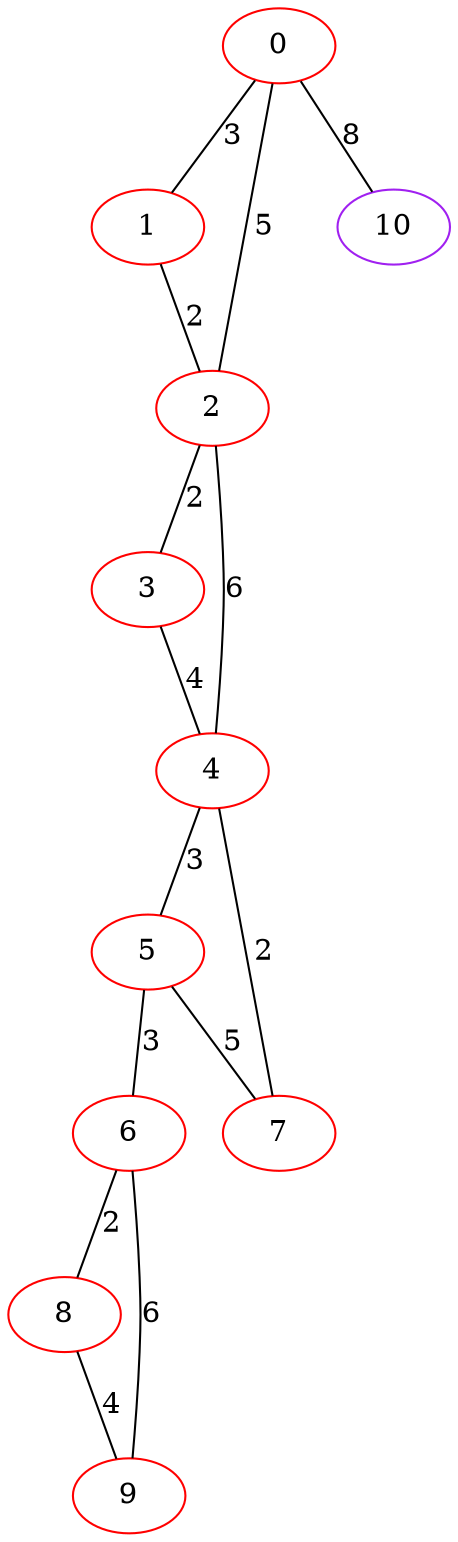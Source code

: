graph "" {
0 [color=red, weight=1];
1 [color=red, weight=1];
2 [color=red, weight=1];
3 [color=red, weight=1];
4 [color=red, weight=1];
5 [color=red, weight=1];
6 [color=red, weight=1];
7 [color=red, weight=1];
8 [color=red, weight=1];
9 [color=red, weight=1];
10 [color=purple, weight=4];
0 -- 1  [key=0, label=3];
0 -- 2  [key=0, label=5];
0 -- 10  [key=0, label=8];
1 -- 2  [key=0, label=2];
2 -- 3  [key=0, label=2];
2 -- 4  [key=0, label=6];
3 -- 4  [key=0, label=4];
4 -- 5  [key=0, label=3];
4 -- 7  [key=0, label=2];
5 -- 6  [key=0, label=3];
5 -- 7  [key=0, label=5];
6 -- 8  [key=0, label=2];
6 -- 9  [key=0, label=6];
8 -- 9  [key=0, label=4];
}
